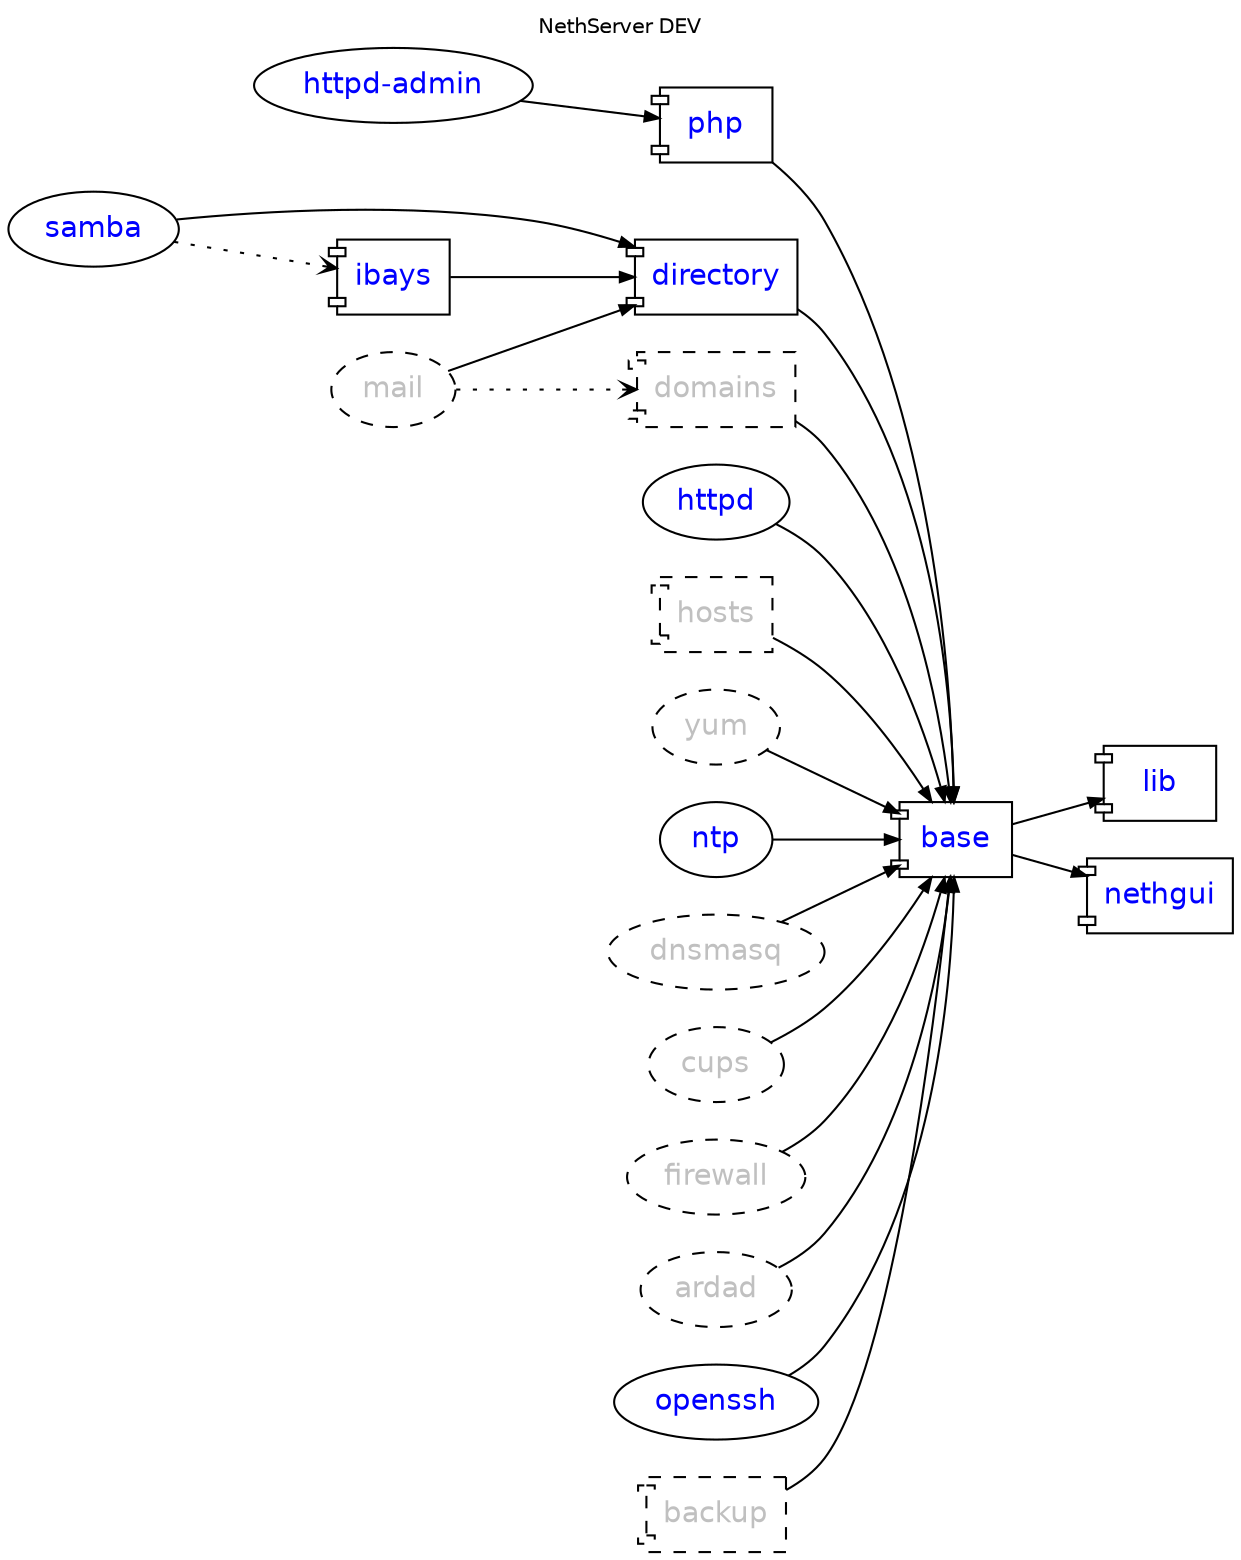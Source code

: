 digraph DEV {
    rankdir = "LR"; compound = true; concentrate = true; fontname = "Helvetica"; fontnames="svg"; fontsize=10.0; label="NethServer DEV"; labelloc = "t"

    node [shape="oval",fontname="Helvetica"];
    edge [arrowsize=0.7];

    httpd_admin [fontcolor=blue,label="httpd-admin",URL="http://dev.nethesis.it/projects/nethserver-httpd-admin"];
    base [fontcolor=blue,URL="http://dev.nethesis.it/projects/nethserver-base",shape="component"];
    directory [fontcolor=blue,URL="http://dev.nethesis.it/projects/nethserver-directory",shape="component"];    
    samba [fontcolor=blue,URL="http://dev.nethesis.it/projects/nethserver-samba"];    
    ibays [fontcolor=blue,URL="http://dev.nethesis.it/projects/nethserver-ibays",shape="component"];    
    lib [fontcolor=blue,URL="http://dev.nethesis.it/projects/nethserver-lib",shape="component"];    
    httpd [fontcolor=blue,URL="http://dev.nethesis.it/projects/nethserver-httpd"];    
    hosts [style="dashed",fontcolor=gray,URL="http://dev.nethesis.it/projects/nethserver-hosts",shape="component"];
    php [fontcolor=blue,URL="http://dev.nethesis.it/projects/nethserver-php",shape="component"];
    domains [style="dashed",fontcolor=gray,URL="http://dev.nethesis.it/projects/nethserver-domains",shape="component"];
    yum [fontcolor=gray,URL="http://dev.nethesis.it/projects/nethserver-yum",style="dashed"];
    ntp [fontcolor=blue,URL="http://dev.nethesis.it/projects/nethserver-ntp"];
    dnsmasq [fontcolor=gray,URL="http://dev.nethesis.it/projects/nethserver-dnsmasq",style="dashed"];
    mail [fontcolor=gray,URL="http://dev.nethesis.it/projects/nethserver-mail",style="dashed"];
    cups [fontcolor=gray,URL="http://dev.nethesis.it/projects/nethserver-cups",style="dashed"];
    firewall [fontcolor=gray,URL="http://dev.nethesis.it/projects/nethserver-firewall",style="dashed"];
    ardad [fontcolor=gray,style="dashed"];
    nethgui [fontcolor=blue,URL="http://dev.nethesis.it/projects/nethgui",shape="component"];    
    openssh [fontcolor=blue,URL="http://dev.nethesis.it/projects/nethserver-openssh"];
    backup [style="dashed",fontcolor=gray,shape="component"];
   
            
    base -> lib
    base -> nethgui
    openssh -> base
    directory -> base
    samba -> directory
    ibays -> directory
//    ibays -> domains [style=dotted,arrowhead=vee]
    httpd -> base
//    dnsmasq -> domains [style=dotted,arrowhead=vee];
//    dnsmasq -> hosts [style=dotted,arrowhead=vee];
    dnsmasq -> base
    hosts -> base
    httpd_admin -> php
    backup -> base
    samba -> ibays [style=dotted,arrowhead=vee];
//    httpd -> ibays [style=dotted,arrowhead=vee]; 
//    httpd -> hosts [style=dotted,arrowhead=vee];
//    httpd -> domains [style=dotted,arrowhead=vee];
    domains -> base
    yum -> base
    ntp -> base
    php -> base
    cups -> base
    mail -> directory
    mail -> domains [style=dotted,arrowhead=vee]
    firewall -> base
    ardad -> base
        
}
